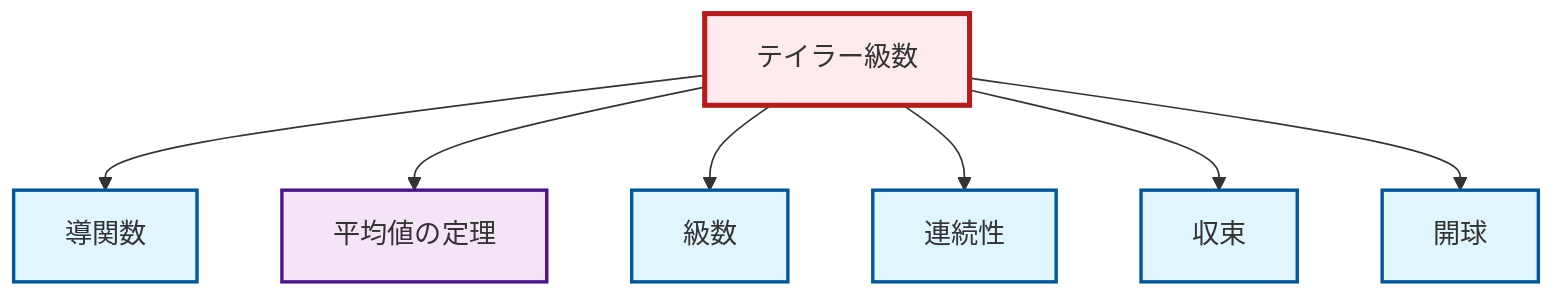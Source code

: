 graph TD
    classDef definition fill:#e1f5fe,stroke:#01579b,stroke-width:2px
    classDef theorem fill:#f3e5f5,stroke:#4a148c,stroke-width:2px
    classDef axiom fill:#fff3e0,stroke:#e65100,stroke-width:2px
    classDef example fill:#e8f5e9,stroke:#1b5e20,stroke-width:2px
    classDef current fill:#ffebee,stroke:#b71c1c,stroke-width:3px
    def-continuity["連続性"]:::definition
    thm-mean-value["平均値の定理"]:::theorem
    def-derivative["導関数"]:::definition
    def-open-ball["開球"]:::definition
    thm-taylor-series["テイラー級数"]:::theorem
    def-convergence["収束"]:::definition
    def-series["級数"]:::definition
    thm-taylor-series --> def-derivative
    thm-taylor-series --> thm-mean-value
    thm-taylor-series --> def-series
    thm-taylor-series --> def-continuity
    thm-taylor-series --> def-convergence
    thm-taylor-series --> def-open-ball
    class thm-taylor-series current